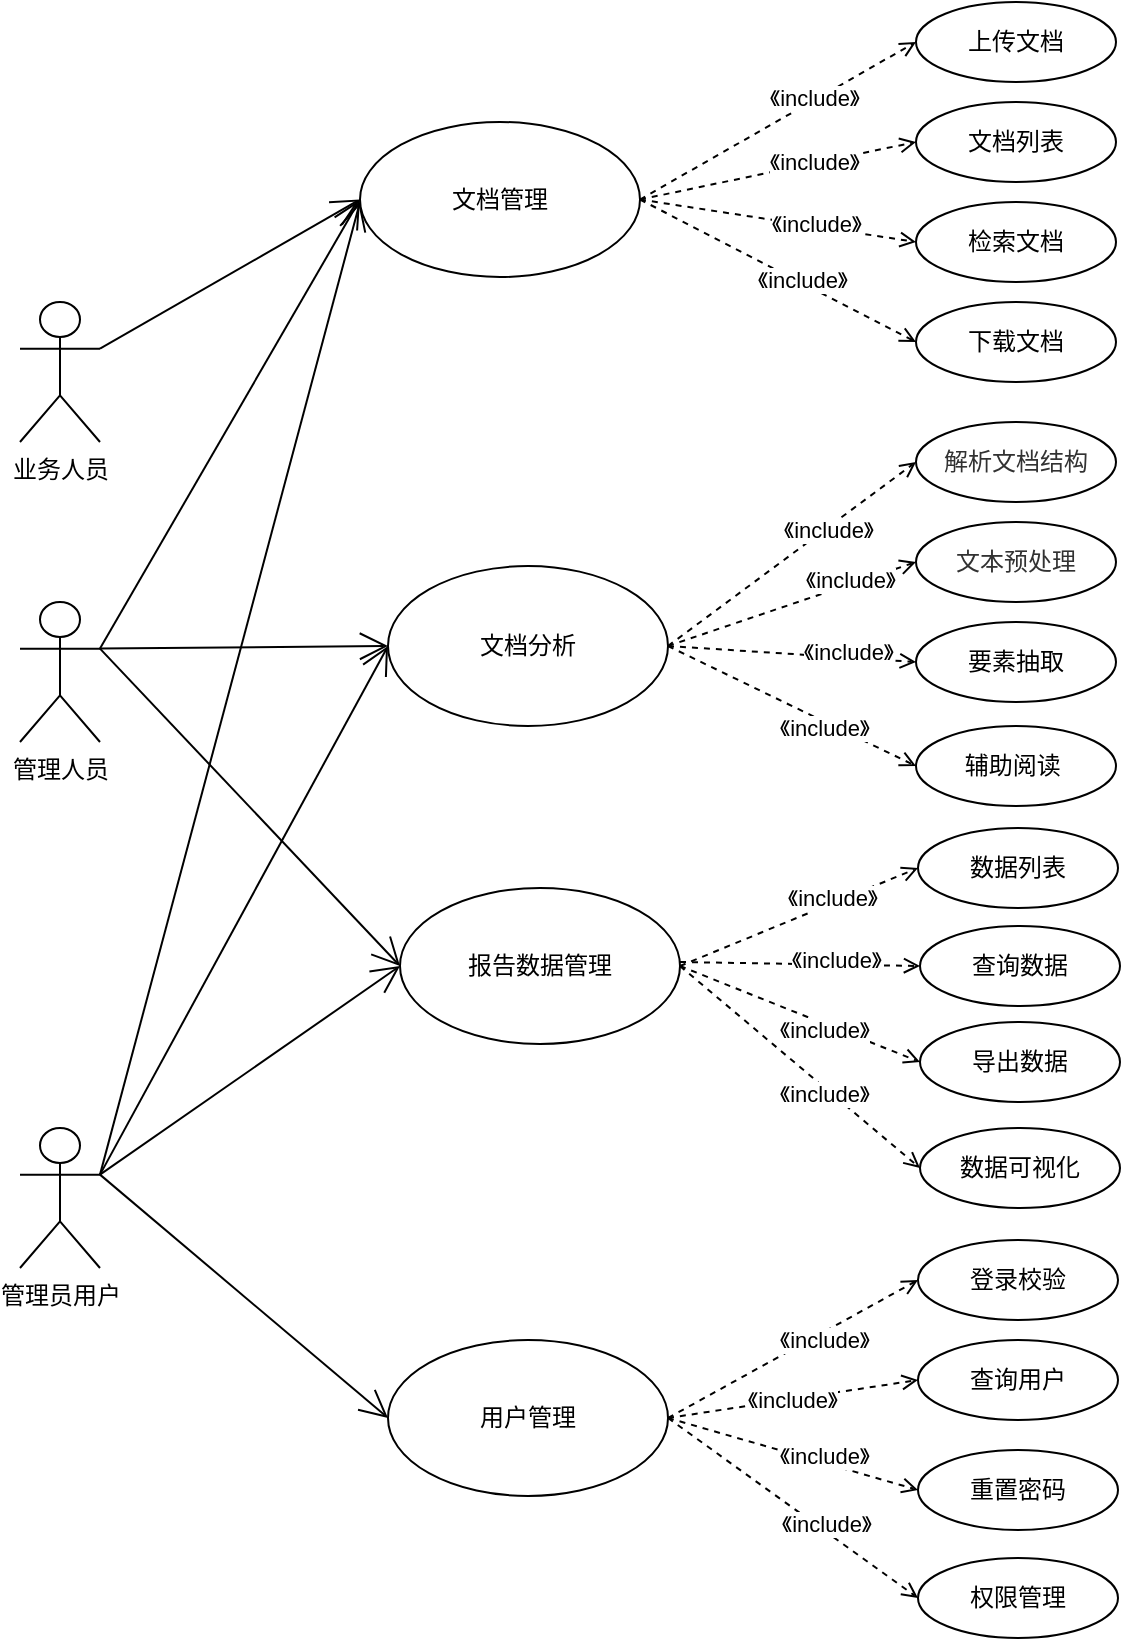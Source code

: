 <mxfile version="20.5.3" type="github">
  <diagram id="C9mcbpRlRI_EIQ_CKLBW" name="第 1 页">
    <mxGraphModel dx="753" dy="624" grid="1" gridSize="10" guides="1" tooltips="1" connect="1" arrows="1" fold="1" page="1" pageScale="1" pageWidth="827" pageHeight="1169" math="0" shadow="0">
      <root>
        <mxCell id="0" />
        <mxCell id="1" parent="0" />
        <mxCell id="bU162W7uv-dCUyKDu3Oe-30" style="edgeStyle=none;rounded=0;orthogonalLoop=1;jettySize=auto;html=1;exitX=1;exitY=0.5;exitDx=0;exitDy=0;entryX=0;entryY=0.5;entryDx=0;entryDy=0;dashed=1;endArrow=open;endFill=0;" parent="1" source="bU162W7uv-dCUyKDu3Oe-2" target="bU162W7uv-dCUyKDu3Oe-29" edge="1">
          <mxGeometry relative="1" as="geometry" />
        </mxCell>
        <mxCell id="bU162W7uv-dCUyKDu3Oe-31" value="《include》" style="edgeLabel;html=1;align=center;verticalAlign=middle;resizable=0;points=[];" parent="bU162W7uv-dCUyKDu3Oe-30" vertex="1" connectable="0">
          <mxGeometry x="0.263" y="2" relative="1" as="geometry">
            <mxPoint y="1" as="offset" />
          </mxGeometry>
        </mxCell>
        <mxCell id="bU162W7uv-dCUyKDu3Oe-51" style="edgeStyle=none;rounded=0;orthogonalLoop=1;jettySize=auto;html=1;exitX=1;exitY=0.5;exitDx=0;exitDy=0;entryX=0;entryY=0.5;entryDx=0;entryDy=0;dashed=1;endArrow=open;endFill=0;" parent="1" source="bU162W7uv-dCUyKDu3Oe-2" target="bU162W7uv-dCUyKDu3Oe-37" edge="1">
          <mxGeometry relative="1" as="geometry" />
        </mxCell>
        <mxCell id="bU162W7uv-dCUyKDu3Oe-52" value="《include》" style="edgeLabel;html=1;align=center;verticalAlign=middle;resizable=0;points=[];" parent="bU162W7uv-dCUyKDu3Oe-51" vertex="1" connectable="0">
          <mxGeometry x="0.162" y="1" relative="1" as="geometry">
            <mxPoint as="offset" />
          </mxGeometry>
        </mxCell>
        <mxCell id="bU162W7uv-dCUyKDu3Oe-2" value="文档管理" style="ellipse;whiteSpace=wrap;html=1;" parent="1" vertex="1">
          <mxGeometry x="260" y="130" width="140" height="77.5" as="geometry" />
        </mxCell>
        <mxCell id="bU162W7uv-dCUyKDu3Oe-61" style="edgeStyle=none;rounded=0;orthogonalLoop=1;jettySize=auto;html=1;exitX=1;exitY=0.5;exitDx=0;exitDy=0;entryX=0;entryY=0.5;entryDx=0;entryDy=0;dashed=1;endArrow=open;endFill=0;" parent="1" source="bU162W7uv-dCUyKDu3Oe-5" target="bU162W7uv-dCUyKDu3Oe-39" edge="1">
          <mxGeometry relative="1" as="geometry">
            <mxPoint x="420" y="592" as="sourcePoint" />
          </mxGeometry>
        </mxCell>
        <mxCell id="bU162W7uv-dCUyKDu3Oe-69" value="《include》" style="edgeLabel;html=1;align=center;verticalAlign=middle;resizable=0;points=[];" parent="bU162W7uv-dCUyKDu3Oe-61" vertex="1" connectable="0">
          <mxGeometry x="0.29" y="2" relative="1" as="geometry">
            <mxPoint y="-1" as="offset" />
          </mxGeometry>
        </mxCell>
        <mxCell id="bU162W7uv-dCUyKDu3Oe-62" style="edgeStyle=none;rounded=0;orthogonalLoop=1;jettySize=auto;html=1;exitX=1;exitY=0.5;exitDx=0;exitDy=0;entryX=0;entryY=0.5;entryDx=0;entryDy=0;dashed=1;endArrow=open;endFill=0;" parent="1" source="bU162W7uv-dCUyKDu3Oe-5" target="bU162W7uv-dCUyKDu3Oe-54" edge="1">
          <mxGeometry relative="1" as="geometry">
            <mxPoint x="420" y="592" as="sourcePoint" />
          </mxGeometry>
        </mxCell>
        <mxCell id="bU162W7uv-dCUyKDu3Oe-70" value="《include》" style="edgeLabel;html=1;align=center;verticalAlign=middle;resizable=0;points=[];" parent="bU162W7uv-dCUyKDu3Oe-62" vertex="1" connectable="0">
          <mxGeometry x="0.221" y="-3" relative="1" as="geometry">
            <mxPoint as="offset" />
          </mxGeometry>
        </mxCell>
        <mxCell id="bU162W7uv-dCUyKDu3Oe-5" value="报告数据管理" style="ellipse;whiteSpace=wrap;html=1;" parent="1" vertex="1">
          <mxGeometry x="280" y="513" width="140" height="78" as="geometry" />
        </mxCell>
        <mxCell id="bU162W7uv-dCUyKDu3Oe-63" value="《include》" style="edgeStyle=none;rounded=0;orthogonalLoop=1;jettySize=auto;html=1;exitX=1;exitY=0.5;exitDx=0;exitDy=0;entryX=0;entryY=0.5;entryDx=0;entryDy=0;dashed=1;endArrow=open;endFill=0;" parent="1" source="bU162W7uv-dCUyKDu3Oe-6" target="bU162W7uv-dCUyKDu3Oe-55" edge="1">
          <mxGeometry relative="1" as="geometry" />
        </mxCell>
        <mxCell id="bU162W7uv-dCUyKDu3Oe-64" style="edgeStyle=none;rounded=0;orthogonalLoop=1;jettySize=auto;html=1;exitX=1;exitY=0.5;exitDx=0;exitDy=0;entryX=0;entryY=0.5;entryDx=0;entryDy=0;dashed=1;endArrow=open;endFill=0;" parent="1" source="bU162W7uv-dCUyKDu3Oe-6" target="bU162W7uv-dCUyKDu3Oe-56" edge="1">
          <mxGeometry relative="1" as="geometry">
            <Array as="points" />
          </mxGeometry>
        </mxCell>
        <mxCell id="bU162W7uv-dCUyKDu3Oe-71" value="《include》" style="edgeLabel;html=1;align=center;verticalAlign=middle;resizable=0;points=[];" parent="bU162W7uv-dCUyKDu3Oe-64" vertex="1" connectable="0">
          <mxGeometry x="0.246" y="4" relative="1" as="geometry">
            <mxPoint x="-1" as="offset" />
          </mxGeometry>
        </mxCell>
        <mxCell id="bU162W7uv-dCUyKDu3Oe-6" value="用户管理" style="ellipse;whiteSpace=wrap;html=1;" parent="1" vertex="1">
          <mxGeometry x="274" y="739" width="140" height="78" as="geometry" />
        </mxCell>
        <mxCell id="bU162W7uv-dCUyKDu3Oe-57" style="edgeStyle=none;rounded=0;orthogonalLoop=1;jettySize=auto;html=1;entryX=0;entryY=0.5;entryDx=0;entryDy=0;dashed=1;endArrow=open;endFill=0;exitX=1;exitY=0.5;exitDx=0;exitDy=0;" parent="1" source="bU162W7uv-dCUyKDu3Oe-7" target="bU162W7uv-dCUyKDu3Oe-34" edge="1">
          <mxGeometry relative="1" as="geometry">
            <mxPoint x="480" y="330" as="sourcePoint" />
          </mxGeometry>
        </mxCell>
        <mxCell id="bU162W7uv-dCUyKDu3Oe-65" value="《include》" style="edgeLabel;html=1;align=center;verticalAlign=middle;resizable=0;points=[];" parent="bU162W7uv-dCUyKDu3Oe-57" vertex="1" connectable="0">
          <mxGeometry x="0.274" y="-1" relative="1" as="geometry">
            <mxPoint as="offset" />
          </mxGeometry>
        </mxCell>
        <mxCell id="bU162W7uv-dCUyKDu3Oe-58" style="edgeStyle=none;rounded=0;orthogonalLoop=1;jettySize=auto;html=1;entryX=0;entryY=0.5;entryDx=0;entryDy=0;dashed=1;endArrow=open;endFill=0;exitX=1;exitY=0.5;exitDx=0;exitDy=0;" parent="1" source="bU162W7uv-dCUyKDu3Oe-7" target="bU162W7uv-dCUyKDu3Oe-36" edge="1">
          <mxGeometry relative="1" as="geometry">
            <mxPoint x="470" y="360" as="sourcePoint" />
          </mxGeometry>
        </mxCell>
        <mxCell id="bU162W7uv-dCUyKDu3Oe-66" value="《include》" style="edgeLabel;html=1;align=center;verticalAlign=middle;resizable=0;points=[];" parent="bU162W7uv-dCUyKDu3Oe-58" vertex="1" connectable="0">
          <mxGeometry x="0.473" y="2" relative="1" as="geometry">
            <mxPoint as="offset" />
          </mxGeometry>
        </mxCell>
        <mxCell id="bU162W7uv-dCUyKDu3Oe-59" style="edgeStyle=none;rounded=0;orthogonalLoop=1;jettySize=auto;html=1;exitX=1;exitY=0.5;exitDx=0;exitDy=0;entryX=0;entryY=0.5;entryDx=0;entryDy=0;dashed=1;endArrow=open;endFill=0;" parent="1" source="bU162W7uv-dCUyKDu3Oe-7" target="bU162W7uv-dCUyKDu3Oe-35" edge="1">
          <mxGeometry relative="1" as="geometry" />
        </mxCell>
        <mxCell id="bU162W7uv-dCUyKDu3Oe-67" value="《include》" style="edgeLabel;html=1;align=center;verticalAlign=middle;resizable=0;points=[];" parent="bU162W7uv-dCUyKDu3Oe-59" vertex="1" connectable="0">
          <mxGeometry x="0.435" y="3" relative="1" as="geometry">
            <mxPoint x="1" as="offset" />
          </mxGeometry>
        </mxCell>
        <mxCell id="bU162W7uv-dCUyKDu3Oe-60" style="edgeStyle=none;rounded=0;orthogonalLoop=1;jettySize=auto;html=1;exitX=1;exitY=0.5;exitDx=0;exitDy=0;entryX=0;entryY=0.5;entryDx=0;entryDy=0;dashed=1;endArrow=open;endFill=0;" parent="1" source="bU162W7uv-dCUyKDu3Oe-7" target="bU162W7uv-dCUyKDu3Oe-33" edge="1">
          <mxGeometry relative="1" as="geometry" />
        </mxCell>
        <mxCell id="bU162W7uv-dCUyKDu3Oe-68" value="《include》" style="edgeLabel;html=1;align=center;verticalAlign=middle;resizable=0;points=[];" parent="bU162W7uv-dCUyKDu3Oe-60" vertex="1" connectable="0">
          <mxGeometry x="0.278" y="-3" relative="1" as="geometry">
            <mxPoint as="offset" />
          </mxGeometry>
        </mxCell>
        <mxCell id="bU162W7uv-dCUyKDu3Oe-7" value="文档分析" style="ellipse;whiteSpace=wrap;html=1;" parent="1" vertex="1">
          <mxGeometry x="274" y="352" width="140" height="80" as="geometry" />
        </mxCell>
        <mxCell id="bU162W7uv-dCUyKDu3Oe-12" value="业务人员" style="shape=umlActor;verticalLabelPosition=bottom;verticalAlign=top;html=1;" parent="1" vertex="1">
          <mxGeometry x="90" y="220" width="40" height="70" as="geometry" />
        </mxCell>
        <mxCell id="bU162W7uv-dCUyKDu3Oe-29" value="上传文档" style="ellipse;whiteSpace=wrap;html=1;" parent="1" vertex="1">
          <mxGeometry x="538" y="70" width="100" height="40" as="geometry" />
        </mxCell>
        <mxCell id="bU162W7uv-dCUyKDu3Oe-32" value="文档列表" style="ellipse;whiteSpace=wrap;html=1;" parent="1" vertex="1">
          <mxGeometry x="538" y="120" width="100" height="40" as="geometry" />
        </mxCell>
        <mxCell id="bU162W7uv-dCUyKDu3Oe-33" value="辅助阅读&amp;nbsp;" style="ellipse;whiteSpace=wrap;html=1;" parent="1" vertex="1">
          <mxGeometry x="538" y="432" width="100" height="40" as="geometry" />
        </mxCell>
        <mxCell id="bU162W7uv-dCUyKDu3Oe-34" value="&lt;font face=&quot;微软雅黑&quot; color=&quot;#323232&quot;&gt;&lt;span class=&quot;custom-cursor-default-hover&quot; style=&quot;background-color: rgba(255, 255, 255, 0.01);&quot;&gt;解析文档结构&lt;/span&gt;&lt;/font&gt;" style="ellipse;whiteSpace=wrap;html=1;" parent="1" vertex="1">
          <mxGeometry x="538" y="280" width="100" height="40" as="geometry" />
        </mxCell>
        <mxCell id="bU162W7uv-dCUyKDu3Oe-35" value="要素抽取" style="ellipse;whiteSpace=wrap;html=1;" parent="1" vertex="1">
          <mxGeometry x="538" y="380" width="100" height="40" as="geometry" />
        </mxCell>
        <mxCell id="bU162W7uv-dCUyKDu3Oe-36" value="&lt;span class=&quot;custom-cursor-default-hover&quot; style=&quot;color: rgb(50, 50, 50); font-family: 微软雅黑; background-color: rgba(255, 255, 255, 0.01);&quot;&gt;文本预处理&lt;/span&gt;" style="ellipse;whiteSpace=wrap;html=1;" parent="1" vertex="1">
          <mxGeometry x="538" y="330" width="100" height="40" as="geometry" />
        </mxCell>
        <mxCell id="bU162W7uv-dCUyKDu3Oe-37" value="下载文档" style="ellipse;whiteSpace=wrap;html=1;" parent="1" vertex="1">
          <mxGeometry x="538" y="220" width="100" height="40" as="geometry" />
        </mxCell>
        <mxCell id="bU162W7uv-dCUyKDu3Oe-38" value="检索文档" style="ellipse;whiteSpace=wrap;html=1;" parent="1" vertex="1">
          <mxGeometry x="538" y="170" width="100" height="40" as="geometry" />
        </mxCell>
        <mxCell id="bU162W7uv-dCUyKDu3Oe-39" value="数据列表" style="ellipse;whiteSpace=wrap;html=1;" parent="1" vertex="1">
          <mxGeometry x="539" y="483" width="100" height="40" as="geometry" />
        </mxCell>
        <mxCell id="bU162W7uv-dCUyKDu3Oe-40" style="edgeStyle=none;rounded=0;orthogonalLoop=1;jettySize=auto;html=1;exitX=1;exitY=0.5;exitDx=0;exitDy=0;entryX=0;entryY=0.5;entryDx=0;entryDy=0;dashed=1;endArrow=open;endFill=0;" parent="1" source="bU162W7uv-dCUyKDu3Oe-2" target="bU162W7uv-dCUyKDu3Oe-32" edge="1">
          <mxGeometry relative="1" as="geometry">
            <mxPoint x="430" y="115" as="sourcePoint" />
            <mxPoint x="490" y="40" as="targetPoint" />
          </mxGeometry>
        </mxCell>
        <mxCell id="bU162W7uv-dCUyKDu3Oe-41" value="《include》" style="edgeLabel;html=1;align=center;verticalAlign=middle;resizable=0;points=[];" parent="bU162W7uv-dCUyKDu3Oe-40" vertex="1" connectable="0">
          <mxGeometry x="0.263" y="2" relative="1" as="geometry">
            <mxPoint y="1" as="offset" />
          </mxGeometry>
        </mxCell>
        <mxCell id="bU162W7uv-dCUyKDu3Oe-42" style="edgeStyle=none;rounded=0;orthogonalLoop=1;jettySize=auto;html=1;entryX=0;entryY=0.5;entryDx=0;entryDy=0;dashed=1;endArrow=open;endFill=0;exitX=1;exitY=0.5;exitDx=0;exitDy=0;" parent="1" source="bU162W7uv-dCUyKDu3Oe-2" target="bU162W7uv-dCUyKDu3Oe-38" edge="1">
          <mxGeometry relative="1" as="geometry">
            <mxPoint x="540" y="180" as="sourcePoint" />
            <mxPoint x="500" y="50" as="targetPoint" />
          </mxGeometry>
        </mxCell>
        <mxCell id="bU162W7uv-dCUyKDu3Oe-43" value="《include》" style="edgeLabel;html=1;align=center;verticalAlign=middle;resizable=0;points=[];" parent="bU162W7uv-dCUyKDu3Oe-42" vertex="1" connectable="0">
          <mxGeometry x="0.263" y="2" relative="1" as="geometry">
            <mxPoint y="1" as="offset" />
          </mxGeometry>
        </mxCell>
        <mxCell id="bU162W7uv-dCUyKDu3Oe-54" value="导出数据" style="ellipse;whiteSpace=wrap;html=1;" parent="1" vertex="1">
          <mxGeometry x="540" y="580" width="100" height="40" as="geometry" />
        </mxCell>
        <mxCell id="bU162W7uv-dCUyKDu3Oe-55" value="查询用户" style="ellipse;whiteSpace=wrap;html=1;" parent="1" vertex="1">
          <mxGeometry x="539" y="739" width="100" height="40" as="geometry" />
        </mxCell>
        <mxCell id="bU162W7uv-dCUyKDu3Oe-56" value="重置密码" style="ellipse;whiteSpace=wrap;html=1;" parent="1" vertex="1">
          <mxGeometry x="539" y="794" width="100" height="40" as="geometry" />
        </mxCell>
        <mxCell id="oDJJwRlF4zaVw1Fgqmln-9" value="" style="endArrow=open;endSize=12;html=1;rounded=0;exitX=1;exitY=0.333;exitDx=0;exitDy=0;exitPerimeter=0;entryX=0;entryY=0.5;entryDx=0;entryDy=0;" parent="1" source="bU162W7uv-dCUyKDu3Oe-12" target="bU162W7uv-dCUyKDu3Oe-2" edge="1">
          <mxGeometry x="0.138" y="-19" width="160" relative="1" as="geometry">
            <mxPoint x="190" y="594.333" as="sourcePoint" />
            <mxPoint x="290" y="495" as="targetPoint" />
            <mxPoint as="offset" />
          </mxGeometry>
        </mxCell>
        <mxCell id="At5W7NTc5EkuiogO6B7t-2" value="数据可视化" style="ellipse;whiteSpace=wrap;html=1;" parent="1" vertex="1">
          <mxGeometry x="540" y="633" width="100" height="40" as="geometry" />
        </mxCell>
        <mxCell id="At5W7NTc5EkuiogO6B7t-3" style="edgeStyle=none;rounded=0;orthogonalLoop=1;jettySize=auto;html=1;exitX=1;exitY=0.5;exitDx=0;exitDy=0;entryX=0;entryY=0.5;entryDx=0;entryDy=0;dashed=1;endArrow=open;endFill=0;" parent="1" source="bU162W7uv-dCUyKDu3Oe-5" target="At5W7NTc5EkuiogO6B7t-2" edge="1">
          <mxGeometry relative="1" as="geometry">
            <mxPoint x="420" y="592" as="sourcePoint" />
            <mxPoint x="549" y="664" as="targetPoint" />
          </mxGeometry>
        </mxCell>
        <mxCell id="At5W7NTc5EkuiogO6B7t-4" value="《include》" style="edgeLabel;html=1;align=center;verticalAlign=middle;resizable=0;points=[];" parent="At5W7NTc5EkuiogO6B7t-3" vertex="1" connectable="0">
          <mxGeometry x="0.221" y="-3" relative="1" as="geometry">
            <mxPoint as="offset" />
          </mxGeometry>
        </mxCell>
        <mxCell id="At5W7NTc5EkuiogO6B7t-5" value="登录校验" style="ellipse;whiteSpace=wrap;html=1;" parent="1" vertex="1">
          <mxGeometry x="539" y="689" width="100" height="40" as="geometry" />
        </mxCell>
        <mxCell id="At5W7NTc5EkuiogO6B7t-7" style="edgeStyle=none;rounded=0;orthogonalLoop=1;jettySize=auto;html=1;exitX=1;exitY=0.5;exitDx=0;exitDy=0;entryX=0;entryY=0.5;entryDx=0;entryDy=0;dashed=1;endArrow=open;endFill=0;" parent="1" source="bU162W7uv-dCUyKDu3Oe-6" target="At5W7NTc5EkuiogO6B7t-5" edge="1">
          <mxGeometry relative="1" as="geometry">
            <mxPoint x="430" y="615" as="sourcePoint" />
            <mxPoint x="549" y="766" as="targetPoint" />
          </mxGeometry>
        </mxCell>
        <mxCell id="At5W7NTc5EkuiogO6B7t-8" value="《include》" style="edgeLabel;html=1;align=center;verticalAlign=middle;resizable=0;points=[];" parent="At5W7NTc5EkuiogO6B7t-7" vertex="1" connectable="0">
          <mxGeometry x="0.221" y="-3" relative="1" as="geometry">
            <mxPoint as="offset" />
          </mxGeometry>
        </mxCell>
        <mxCell id="At5W7NTc5EkuiogO6B7t-13" value="管理人员" style="shape=umlActor;verticalLabelPosition=bottom;verticalAlign=top;html=1;" parent="1" vertex="1">
          <mxGeometry x="90" y="370" width="40" height="70" as="geometry" />
        </mxCell>
        <mxCell id="At5W7NTc5EkuiogO6B7t-14" value="管理员用户" style="shape=umlActor;verticalLabelPosition=bottom;verticalAlign=top;html=1;" parent="1" vertex="1">
          <mxGeometry x="90" y="633" width="40" height="70" as="geometry" />
        </mxCell>
        <mxCell id="At5W7NTc5EkuiogO6B7t-19" value="" style="endArrow=open;endSize=12;html=1;rounded=0;exitX=1;exitY=0.333;exitDx=0;exitDy=0;exitPerimeter=0;entryX=0;entryY=0.5;entryDx=0;entryDy=0;" parent="1" source="At5W7NTc5EkuiogO6B7t-13" target="bU162W7uv-dCUyKDu3Oe-2" edge="1">
          <mxGeometry x="0.138" y="-19" width="160" relative="1" as="geometry">
            <mxPoint x="140" y="253.333" as="sourcePoint" />
            <mxPoint x="280" y="190" as="targetPoint" />
            <mxPoint as="offset" />
          </mxGeometry>
        </mxCell>
        <mxCell id="At5W7NTc5EkuiogO6B7t-20" value="" style="endArrow=open;endSize=12;html=1;rounded=0;exitX=1;exitY=0.333;exitDx=0;exitDy=0;exitPerimeter=0;entryX=0;entryY=0.5;entryDx=0;entryDy=0;" parent="1" source="At5W7NTc5EkuiogO6B7t-13" target="bU162W7uv-dCUyKDu3Oe-7" edge="1">
          <mxGeometry x="0.138" y="-19" width="160" relative="1" as="geometry">
            <mxPoint x="150" y="263.333" as="sourcePoint" />
            <mxPoint x="280" y="190" as="targetPoint" />
            <mxPoint as="offset" />
          </mxGeometry>
        </mxCell>
        <mxCell id="At5W7NTc5EkuiogO6B7t-22" value="" style="endArrow=open;endSize=12;html=1;rounded=0;exitX=1;exitY=0.333;exitDx=0;exitDy=0;exitPerimeter=0;entryX=0;entryY=0.5;entryDx=0;entryDy=0;" parent="1" source="At5W7NTc5EkuiogO6B7t-14" target="bU162W7uv-dCUyKDu3Oe-6" edge="1">
          <mxGeometry x="0.138" y="-19" width="160" relative="1" as="geometry">
            <mxPoint x="170" y="407.333" as="sourcePoint" />
            <mxPoint x="320" y="349.75" as="targetPoint" />
            <mxPoint as="offset" />
          </mxGeometry>
        </mxCell>
        <mxCell id="At5W7NTc5EkuiogO6B7t-23" value="" style="endArrow=open;endSize=12;html=1;rounded=0;exitX=1;exitY=0.333;exitDx=0;exitDy=0;exitPerimeter=0;entryX=0;entryY=0.5;entryDx=0;entryDy=0;" parent="1" source="At5W7NTc5EkuiogO6B7t-14" target="bU162W7uv-dCUyKDu3Oe-5" edge="1">
          <mxGeometry x="0.138" y="-19" width="160" relative="1" as="geometry">
            <mxPoint x="180" y="417.333" as="sourcePoint" />
            <mxPoint x="280" y="592" as="targetPoint" />
            <mxPoint as="offset" />
          </mxGeometry>
        </mxCell>
        <mxCell id="mYlt313ILLSGk_e-R6_2-1" value="" style="endArrow=open;endSize=12;html=1;rounded=0;entryX=0;entryY=0.5;entryDx=0;entryDy=0;exitX=1;exitY=0.333;exitDx=0;exitDy=0;exitPerimeter=0;" parent="1" source="At5W7NTc5EkuiogO6B7t-13" target="bU162W7uv-dCUyKDu3Oe-5" edge="1">
          <mxGeometry x="0.138" y="-19" width="160" relative="1" as="geometry">
            <mxPoint x="130" y="380" as="sourcePoint" />
            <mxPoint x="284" y="440" as="targetPoint" />
            <mxPoint as="offset" />
          </mxGeometry>
        </mxCell>
        <mxCell id="mYlt313ILLSGk_e-R6_2-2" value="权限管理" style="ellipse;whiteSpace=wrap;html=1;" parent="1" vertex="1">
          <mxGeometry x="539" y="848" width="100" height="40" as="geometry" />
        </mxCell>
        <mxCell id="mYlt313ILLSGk_e-R6_2-3" style="edgeStyle=none;rounded=0;orthogonalLoop=1;jettySize=auto;html=1;exitX=1;exitY=0.5;exitDx=0;exitDy=0;entryX=0;entryY=0.5;entryDx=0;entryDy=0;dashed=1;endArrow=open;endFill=0;" parent="1" source="bU162W7uv-dCUyKDu3Oe-6" target="mYlt313ILLSGk_e-R6_2-2" edge="1">
          <mxGeometry relative="1" as="geometry">
            <Array as="points" />
            <mxPoint x="424" y="769" as="sourcePoint" />
            <mxPoint x="549" y="853" as="targetPoint" />
          </mxGeometry>
        </mxCell>
        <mxCell id="mYlt313ILLSGk_e-R6_2-4" value="《include》" style="edgeLabel;html=1;align=center;verticalAlign=middle;resizable=0;points=[];" parent="mYlt313ILLSGk_e-R6_2-3" vertex="1" connectable="0">
          <mxGeometry x="0.246" y="4" relative="1" as="geometry">
            <mxPoint x="-1" as="offset" />
          </mxGeometry>
        </mxCell>
        <mxCell id="mYlt313ILLSGk_e-R6_2-6" value="" style="endArrow=open;endSize=12;html=1;rounded=0;exitX=1;exitY=0.333;exitDx=0;exitDy=0;exitPerimeter=0;" parent="1" source="At5W7NTc5EkuiogO6B7t-14" edge="1">
          <mxGeometry x="0.138" y="-19" width="160" relative="1" as="geometry">
            <mxPoint x="140" y="666.333" as="sourcePoint" />
            <mxPoint x="260" y="170" as="targetPoint" />
            <mxPoint as="offset" />
          </mxGeometry>
        </mxCell>
        <mxCell id="mYlt313ILLSGk_e-R6_2-7" value="" style="endArrow=open;endSize=12;html=1;rounded=0;entryX=0;entryY=0.5;entryDx=0;entryDy=0;exitX=1;exitY=0.333;exitDx=0;exitDy=0;exitPerimeter=0;" parent="1" source="At5W7NTc5EkuiogO6B7t-14" target="bU162W7uv-dCUyKDu3Oe-7" edge="1">
          <mxGeometry x="0.138" y="-19" width="160" relative="1" as="geometry">
            <mxPoint x="180" y="660" as="sourcePoint" />
            <mxPoint x="270" y="180" as="targetPoint" />
            <mxPoint as="offset" />
          </mxGeometry>
        </mxCell>
        <mxCell id="6I4r-eUOGuKGgghs-VaV-1" value="查询数据" style="ellipse;whiteSpace=wrap;html=1;" vertex="1" parent="1">
          <mxGeometry x="540" y="532" width="100" height="40" as="geometry" />
        </mxCell>
        <mxCell id="6I4r-eUOGuKGgghs-VaV-2" style="edgeStyle=none;rounded=0;orthogonalLoop=1;jettySize=auto;html=1;entryX=0;entryY=0.5;entryDx=0;entryDy=0;dashed=1;endArrow=open;endFill=0;" edge="1" parent="1" target="6I4r-eUOGuKGgghs-VaV-1">
          <mxGeometry relative="1" as="geometry">
            <mxPoint x="420" y="550" as="sourcePoint" />
            <mxPoint x="549" y="513" as="targetPoint" />
          </mxGeometry>
        </mxCell>
        <mxCell id="6I4r-eUOGuKGgghs-VaV-3" value="《include》" style="edgeLabel;html=1;align=center;verticalAlign=middle;resizable=0;points=[];" vertex="1" connectable="0" parent="6I4r-eUOGuKGgghs-VaV-2">
          <mxGeometry x="0.29" y="2" relative="1" as="geometry">
            <mxPoint y="-1" as="offset" />
          </mxGeometry>
        </mxCell>
      </root>
    </mxGraphModel>
  </diagram>
</mxfile>
